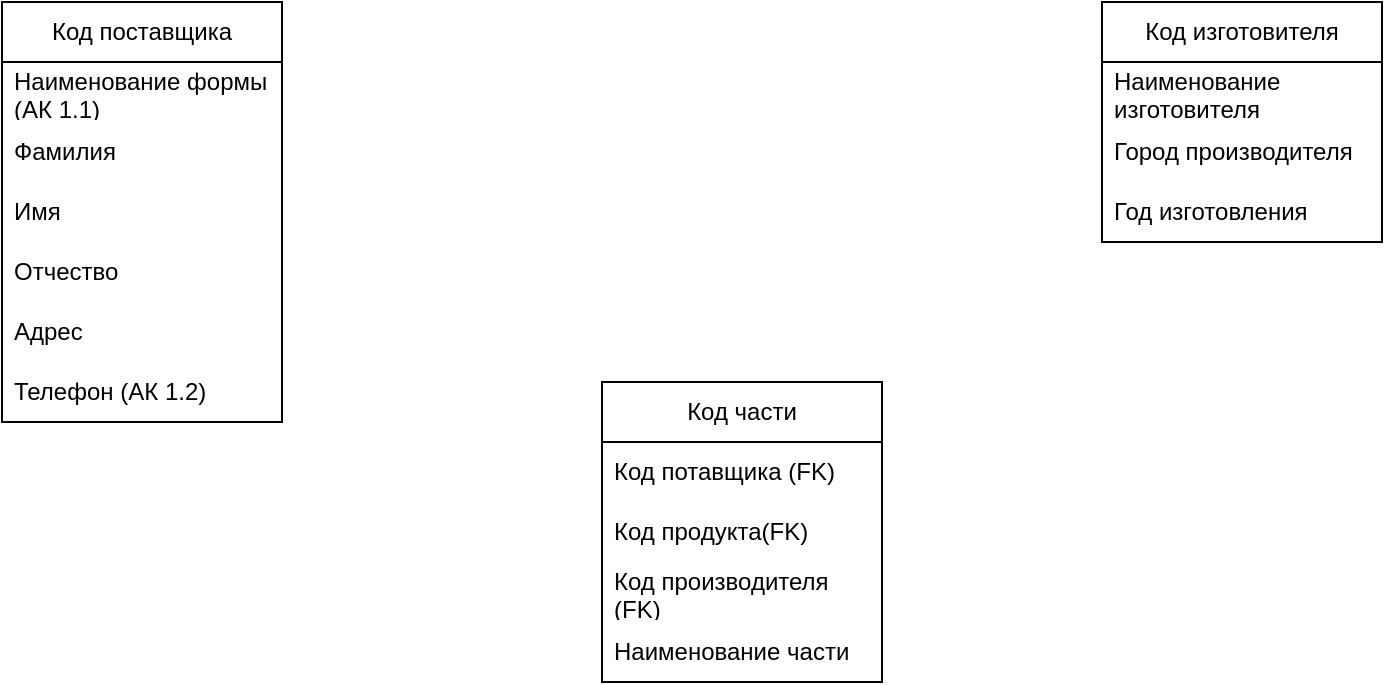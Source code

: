 <mxfile version="27.2.0">
  <diagram name="Страница — 1" id="_4Kb6EGP6_Gkh5ynfRo5">
    <mxGraphModel dx="1171" dy="680" grid="1" gridSize="10" guides="1" tooltips="1" connect="1" arrows="1" fold="1" page="1" pageScale="1" pageWidth="1100" pageHeight="850" math="0" shadow="0">
      <root>
        <mxCell id="0" />
        <mxCell id="1" parent="0" />
        <mxCell id="Lj-QF9nLVOWm7fSJKf7I-1" value="&lt;font style=&quot;vertical-align: inherit;&quot;&gt;&lt;font style=&quot;vertical-align: inherit;&quot;&gt;&lt;font style=&quot;vertical-align: inherit;&quot;&gt;&lt;font style=&quot;vertical-align: inherit;&quot;&gt;Код поставщика&lt;/font&gt;&lt;/font&gt;&lt;/font&gt;&lt;/font&gt;" style="swimlane;fontStyle=0;childLayout=stackLayout;horizontal=1;startSize=30;horizontalStack=0;resizeParent=1;resizeParentMax=0;resizeLast=0;collapsible=1;marginBottom=0;whiteSpace=wrap;html=1;" vertex="1" parent="1">
          <mxGeometry x="120" y="20" width="140" height="210" as="geometry" />
        </mxCell>
        <mxCell id="Lj-QF9nLVOWm7fSJKf7I-2" value="&lt;font style=&quot;vertical-align: inherit;&quot;&gt;&lt;font style=&quot;vertical-align: inherit;&quot;&gt;Наименование формы (АК 1.1)&lt;/font&gt;&lt;/font&gt;" style="text;strokeColor=none;fillColor=none;align=left;verticalAlign=middle;spacingLeft=4;spacingRight=4;overflow=hidden;points=[[0,0.5],[1,0.5]];portConstraint=eastwest;rotatable=0;whiteSpace=wrap;html=1;" vertex="1" parent="Lj-QF9nLVOWm7fSJKf7I-1">
          <mxGeometry y="30" width="140" height="30" as="geometry" />
        </mxCell>
        <mxCell id="Lj-QF9nLVOWm7fSJKf7I-3" value="&lt;font style=&quot;vertical-align: inherit;&quot;&gt;&lt;font style=&quot;vertical-align: inherit;&quot;&gt;Фамилия&amp;nbsp;&lt;/font&gt;&lt;/font&gt;" style="text;strokeColor=none;fillColor=none;align=left;verticalAlign=middle;spacingLeft=4;spacingRight=4;overflow=hidden;points=[[0,0.5],[1,0.5]];portConstraint=eastwest;rotatable=0;whiteSpace=wrap;html=1;" vertex="1" parent="Lj-QF9nLVOWm7fSJKf7I-1">
          <mxGeometry y="60" width="140" height="30" as="geometry" />
        </mxCell>
        <mxCell id="Lj-QF9nLVOWm7fSJKf7I-15" value="&lt;font style=&quot;vertical-align: inherit;&quot;&gt;&lt;font style=&quot;vertical-align: inherit;&quot;&gt;Имя&lt;/font&gt;&lt;/font&gt;" style="text;strokeColor=none;fillColor=none;align=left;verticalAlign=middle;spacingLeft=4;spacingRight=4;overflow=hidden;points=[[0,0.5],[1,0.5]];portConstraint=eastwest;rotatable=0;whiteSpace=wrap;html=1;" vertex="1" parent="Lj-QF9nLVOWm7fSJKf7I-1">
          <mxGeometry y="90" width="140" height="30" as="geometry" />
        </mxCell>
        <mxCell id="Lj-QF9nLVOWm7fSJKf7I-16" value="&lt;font style=&quot;vertical-align: inherit;&quot;&gt;&lt;font style=&quot;vertical-align: inherit;&quot;&gt;Отчество&lt;/font&gt;&lt;/font&gt;" style="text;strokeColor=none;fillColor=none;align=left;verticalAlign=middle;spacingLeft=4;spacingRight=4;overflow=hidden;points=[[0,0.5],[1,0.5]];portConstraint=eastwest;rotatable=0;whiteSpace=wrap;html=1;" vertex="1" parent="Lj-QF9nLVOWm7fSJKf7I-1">
          <mxGeometry y="120" width="140" height="30" as="geometry" />
        </mxCell>
        <mxCell id="Lj-QF9nLVOWm7fSJKf7I-17" value="&lt;font style=&quot;vertical-align: inherit;&quot;&gt;&lt;font style=&quot;vertical-align: inherit;&quot;&gt;Адрес&lt;/font&gt;&lt;/font&gt;" style="text;strokeColor=none;fillColor=none;align=left;verticalAlign=middle;spacingLeft=4;spacingRight=4;overflow=hidden;points=[[0,0.5],[1,0.5]];portConstraint=eastwest;rotatable=0;whiteSpace=wrap;html=1;" vertex="1" parent="Lj-QF9nLVOWm7fSJKf7I-1">
          <mxGeometry y="150" width="140" height="30" as="geometry" />
        </mxCell>
        <mxCell id="Lj-QF9nLVOWm7fSJKf7I-4" value="&lt;font style=&quot;vertical-align: inherit;&quot;&gt;&lt;font style=&quot;vertical-align: inherit;&quot;&gt;&lt;font style=&quot;vertical-align: inherit;&quot;&gt;&lt;font style=&quot;vertical-align: inherit;&quot;&gt;&lt;font style=&quot;vertical-align: inherit;&quot;&gt;&lt;font style=&quot;vertical-align: inherit;&quot;&gt;Телефон (АК 1.2)&lt;/font&gt;&lt;/font&gt;&lt;/font&gt;&lt;/font&gt;&lt;/font&gt;&lt;/font&gt;" style="text;strokeColor=none;fillColor=none;align=left;verticalAlign=middle;spacingLeft=4;spacingRight=4;overflow=hidden;points=[[0,0.5],[1,0.5]];portConstraint=eastwest;rotatable=0;whiteSpace=wrap;html=1;" vertex="1" parent="Lj-QF9nLVOWm7fSJKf7I-1">
          <mxGeometry y="180" width="140" height="30" as="geometry" />
        </mxCell>
        <mxCell id="Lj-QF9nLVOWm7fSJKf7I-5" value="&lt;font style=&quot;vertical-align: inherit;&quot;&gt;&lt;font style=&quot;vertical-align: inherit;&quot;&gt;Код изготовителя&lt;/font&gt;&lt;/font&gt;" style="swimlane;fontStyle=0;childLayout=stackLayout;horizontal=1;startSize=30;horizontalStack=0;resizeParent=1;resizeParentMax=0;resizeLast=0;collapsible=1;marginBottom=0;whiteSpace=wrap;html=1;" vertex="1" parent="1">
          <mxGeometry x="670" y="20" width="140" height="120" as="geometry" />
        </mxCell>
        <mxCell id="Lj-QF9nLVOWm7fSJKf7I-6" value="&lt;font style=&quot;vertical-align: inherit;&quot;&gt;&lt;font style=&quot;vertical-align: inherit;&quot;&gt;Наименование изготовителя&lt;/font&gt;&lt;/font&gt;" style="text;strokeColor=none;fillColor=none;align=left;verticalAlign=middle;spacingLeft=4;spacingRight=4;overflow=hidden;points=[[0,0.5],[1,0.5]];portConstraint=eastwest;rotatable=0;whiteSpace=wrap;html=1;" vertex="1" parent="Lj-QF9nLVOWm7fSJKf7I-5">
          <mxGeometry y="30" width="140" height="30" as="geometry" />
        </mxCell>
        <mxCell id="Lj-QF9nLVOWm7fSJKf7I-7" value="&lt;font style=&quot;vertical-align: inherit;&quot;&gt;&lt;font style=&quot;vertical-align: inherit;&quot;&gt;Город производителя&lt;/font&gt;&lt;/font&gt;" style="text;strokeColor=none;fillColor=none;align=left;verticalAlign=middle;spacingLeft=4;spacingRight=4;overflow=hidden;points=[[0,0.5],[1,0.5]];portConstraint=eastwest;rotatable=0;whiteSpace=wrap;html=1;" vertex="1" parent="Lj-QF9nLVOWm7fSJKf7I-5">
          <mxGeometry y="60" width="140" height="30" as="geometry" />
        </mxCell>
        <mxCell id="Lj-QF9nLVOWm7fSJKf7I-8" value="&lt;font style=&quot;vertical-align: inherit;&quot;&gt;&lt;font style=&quot;vertical-align: inherit;&quot;&gt;Год изготовления&lt;/font&gt;&lt;/font&gt;" style="text;strokeColor=none;fillColor=none;align=left;verticalAlign=middle;spacingLeft=4;spacingRight=4;overflow=hidden;points=[[0,0.5],[1,0.5]];portConstraint=eastwest;rotatable=0;whiteSpace=wrap;html=1;" vertex="1" parent="Lj-QF9nLVOWm7fSJKf7I-5">
          <mxGeometry y="90" width="140" height="30" as="geometry" />
        </mxCell>
        <mxCell id="Lj-QF9nLVOWm7fSJKf7I-10" value="&lt;font style=&quot;vertical-align: inherit;&quot;&gt;&lt;font style=&quot;vertical-align: inherit;&quot;&gt;Код части&lt;/font&gt;&lt;/font&gt;" style="swimlane;fontStyle=0;childLayout=stackLayout;horizontal=1;startSize=30;horizontalStack=0;resizeParent=1;resizeParentMax=0;resizeLast=0;collapsible=1;marginBottom=0;whiteSpace=wrap;html=1;" vertex="1" parent="1">
          <mxGeometry x="420" y="210" width="140" height="150" as="geometry" />
        </mxCell>
        <mxCell id="Lj-QF9nLVOWm7fSJKf7I-11" value="&lt;font style=&quot;vertical-align: inherit;&quot;&gt;&lt;font style=&quot;vertical-align: inherit;&quot;&gt;Код потавщика (FK)&lt;/font&gt;&lt;/font&gt;" style="text;strokeColor=none;fillColor=none;align=left;verticalAlign=middle;spacingLeft=4;spacingRight=4;overflow=hidden;points=[[0,0.5],[1,0.5]];portConstraint=eastwest;rotatable=0;whiteSpace=wrap;html=1;" vertex="1" parent="Lj-QF9nLVOWm7fSJKf7I-10">
          <mxGeometry y="30" width="140" height="30" as="geometry" />
        </mxCell>
        <mxCell id="Lj-QF9nLVOWm7fSJKf7I-12" value="&lt;font style=&quot;vertical-align: inherit;&quot;&gt;&lt;font style=&quot;vertical-align: inherit;&quot;&gt;Код продукта(FK)&lt;/font&gt;&lt;/font&gt;" style="text;strokeColor=none;fillColor=none;align=left;verticalAlign=middle;spacingLeft=4;spacingRight=4;overflow=hidden;points=[[0,0.5],[1,0.5]];portConstraint=eastwest;rotatable=0;whiteSpace=wrap;html=1;" vertex="1" parent="Lj-QF9nLVOWm7fSJKf7I-10">
          <mxGeometry y="60" width="140" height="30" as="geometry" />
        </mxCell>
        <mxCell id="Lj-QF9nLVOWm7fSJKf7I-26" value="&lt;font style=&quot;vertical-align: inherit;&quot;&gt;&lt;font style=&quot;vertical-align: inherit;&quot;&gt;Код производителя (FK)&lt;/font&gt;&lt;/font&gt;" style="text;strokeColor=none;fillColor=none;align=left;verticalAlign=middle;spacingLeft=4;spacingRight=4;overflow=hidden;points=[[0,0.5],[1,0.5]];portConstraint=eastwest;rotatable=0;whiteSpace=wrap;html=1;" vertex="1" parent="Lj-QF9nLVOWm7fSJKf7I-10">
          <mxGeometry y="90" width="140" height="30" as="geometry" />
        </mxCell>
        <mxCell id="Lj-QF9nLVOWm7fSJKf7I-13" value="Наименование части" style="text;strokeColor=none;fillColor=none;align=left;verticalAlign=middle;spacingLeft=4;spacingRight=4;overflow=hidden;points=[[0,0.5],[1,0.5]];portConstraint=eastwest;rotatable=0;whiteSpace=wrap;html=1;" vertex="1" parent="Lj-QF9nLVOWm7fSJKf7I-10">
          <mxGeometry y="120" width="140" height="30" as="geometry" />
        </mxCell>
      </root>
    </mxGraphModel>
  </diagram>
</mxfile>
